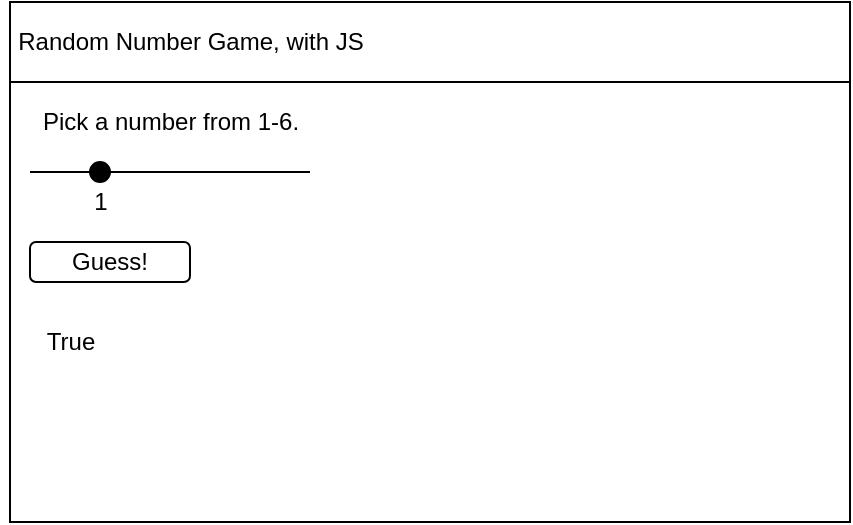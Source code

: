 <mxfile>
    <diagram id="eojqt1fMiLazY7hnK-jc" name="Page-1">
        <mxGraphModel dx="1074" dy="741" grid="1" gridSize="10" guides="1" tooltips="1" connect="1" arrows="1" fold="1" page="1" pageScale="1" pageWidth="827" pageHeight="1169" math="0" shadow="0">
            <root>
                <mxCell id="0"/>
                <mxCell id="1" parent="0"/>
                <mxCell id="2" value="" style="verticalLabelPosition=bottom;verticalAlign=top;html=1;shape=mxgraph.basic.rect;fillColor2=none;strokeWidth=1;size=20;indent=5;" vertex="1" parent="1">
                    <mxGeometry x="40" y="40" width="420" height="260" as="geometry"/>
                </mxCell>
                <mxCell id="3" value="" style="verticalLabelPosition=bottom;verticalAlign=top;html=1;shape=mxgraph.basic.rect;fillColor2=none;strokeWidth=1;size=20;indent=5;" vertex="1" parent="1">
                    <mxGeometry x="40" y="40" width="420" height="40" as="geometry"/>
                </mxCell>
                <mxCell id="4" value="Random Number Game, with JS" style="text;html=1;align=center;verticalAlign=middle;resizable=0;points=[];autosize=1;strokeColor=none;fillColor=none;" vertex="1" parent="1">
                    <mxGeometry x="35" y="50" width="190" height="20" as="geometry"/>
                </mxCell>
                <mxCell id="5" value="" style="line;strokeWidth=1;html=1;perimeter=backbonePerimeter;points=[];outlineConnect=0;" vertex="1" parent="1">
                    <mxGeometry x="50" y="120" width="140" height="10" as="geometry"/>
                </mxCell>
                <mxCell id="6" value="" style="ellipse;whiteSpace=wrap;html=1;aspect=fixed;strokeWidth=1;fillColor=#000000;" vertex="1" parent="1">
                    <mxGeometry x="80" y="120" width="10" height="10" as="geometry"/>
                </mxCell>
                <mxCell id="8" value="Pick a number from 1-6." style="text;html=1;align=center;verticalAlign=middle;resizable=0;points=[];autosize=1;strokeColor=none;fillColor=none;" vertex="1" parent="1">
                    <mxGeometry x="50" y="90" width="140" height="20" as="geometry"/>
                </mxCell>
                <mxCell id="9" value="Guess!" style="rounded=1;whiteSpace=wrap;html=1;strokeWidth=1;fillColor=#FFFFFF;" vertex="1" parent="1">
                    <mxGeometry x="50" y="160" width="80" height="20" as="geometry"/>
                </mxCell>
                <mxCell id="11" value="1" style="text;html=1;align=center;verticalAlign=middle;resizable=0;points=[];autosize=1;strokeColor=none;fillColor=none;" vertex="1" parent="1">
                    <mxGeometry x="75" y="130" width="20" height="20" as="geometry"/>
                </mxCell>
                <mxCell id="12" value="True" style="text;html=1;align=center;verticalAlign=middle;resizable=0;points=[];autosize=1;strokeColor=none;fillColor=none;" vertex="1" parent="1">
                    <mxGeometry x="50" y="200" width="40" height="20" as="geometry"/>
                </mxCell>
            </root>
        </mxGraphModel>
    </diagram>
</mxfile>